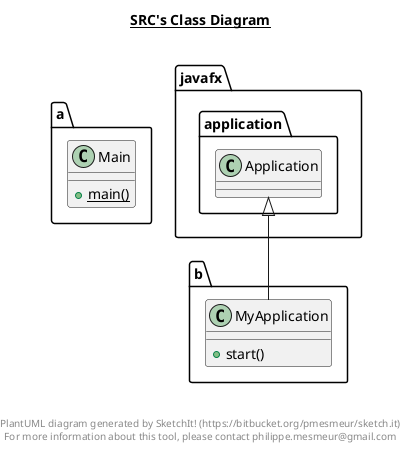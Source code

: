 @startuml

title __SRC's Class Diagram__\n

  namespace a {
    class Main {
        {static} + main()
    }
  }
  

  namespace b {
    class MyApplication {
        + start()
    }
  }
  

  MyApplication -up-|> javafx.application.Application


right footer


PlantUML diagram generated by SketchIt! (https://bitbucket.org/pmesmeur/sketch.it)
For more information about this tool, please contact philippe.mesmeur@gmail.com
endfooter

@enduml

